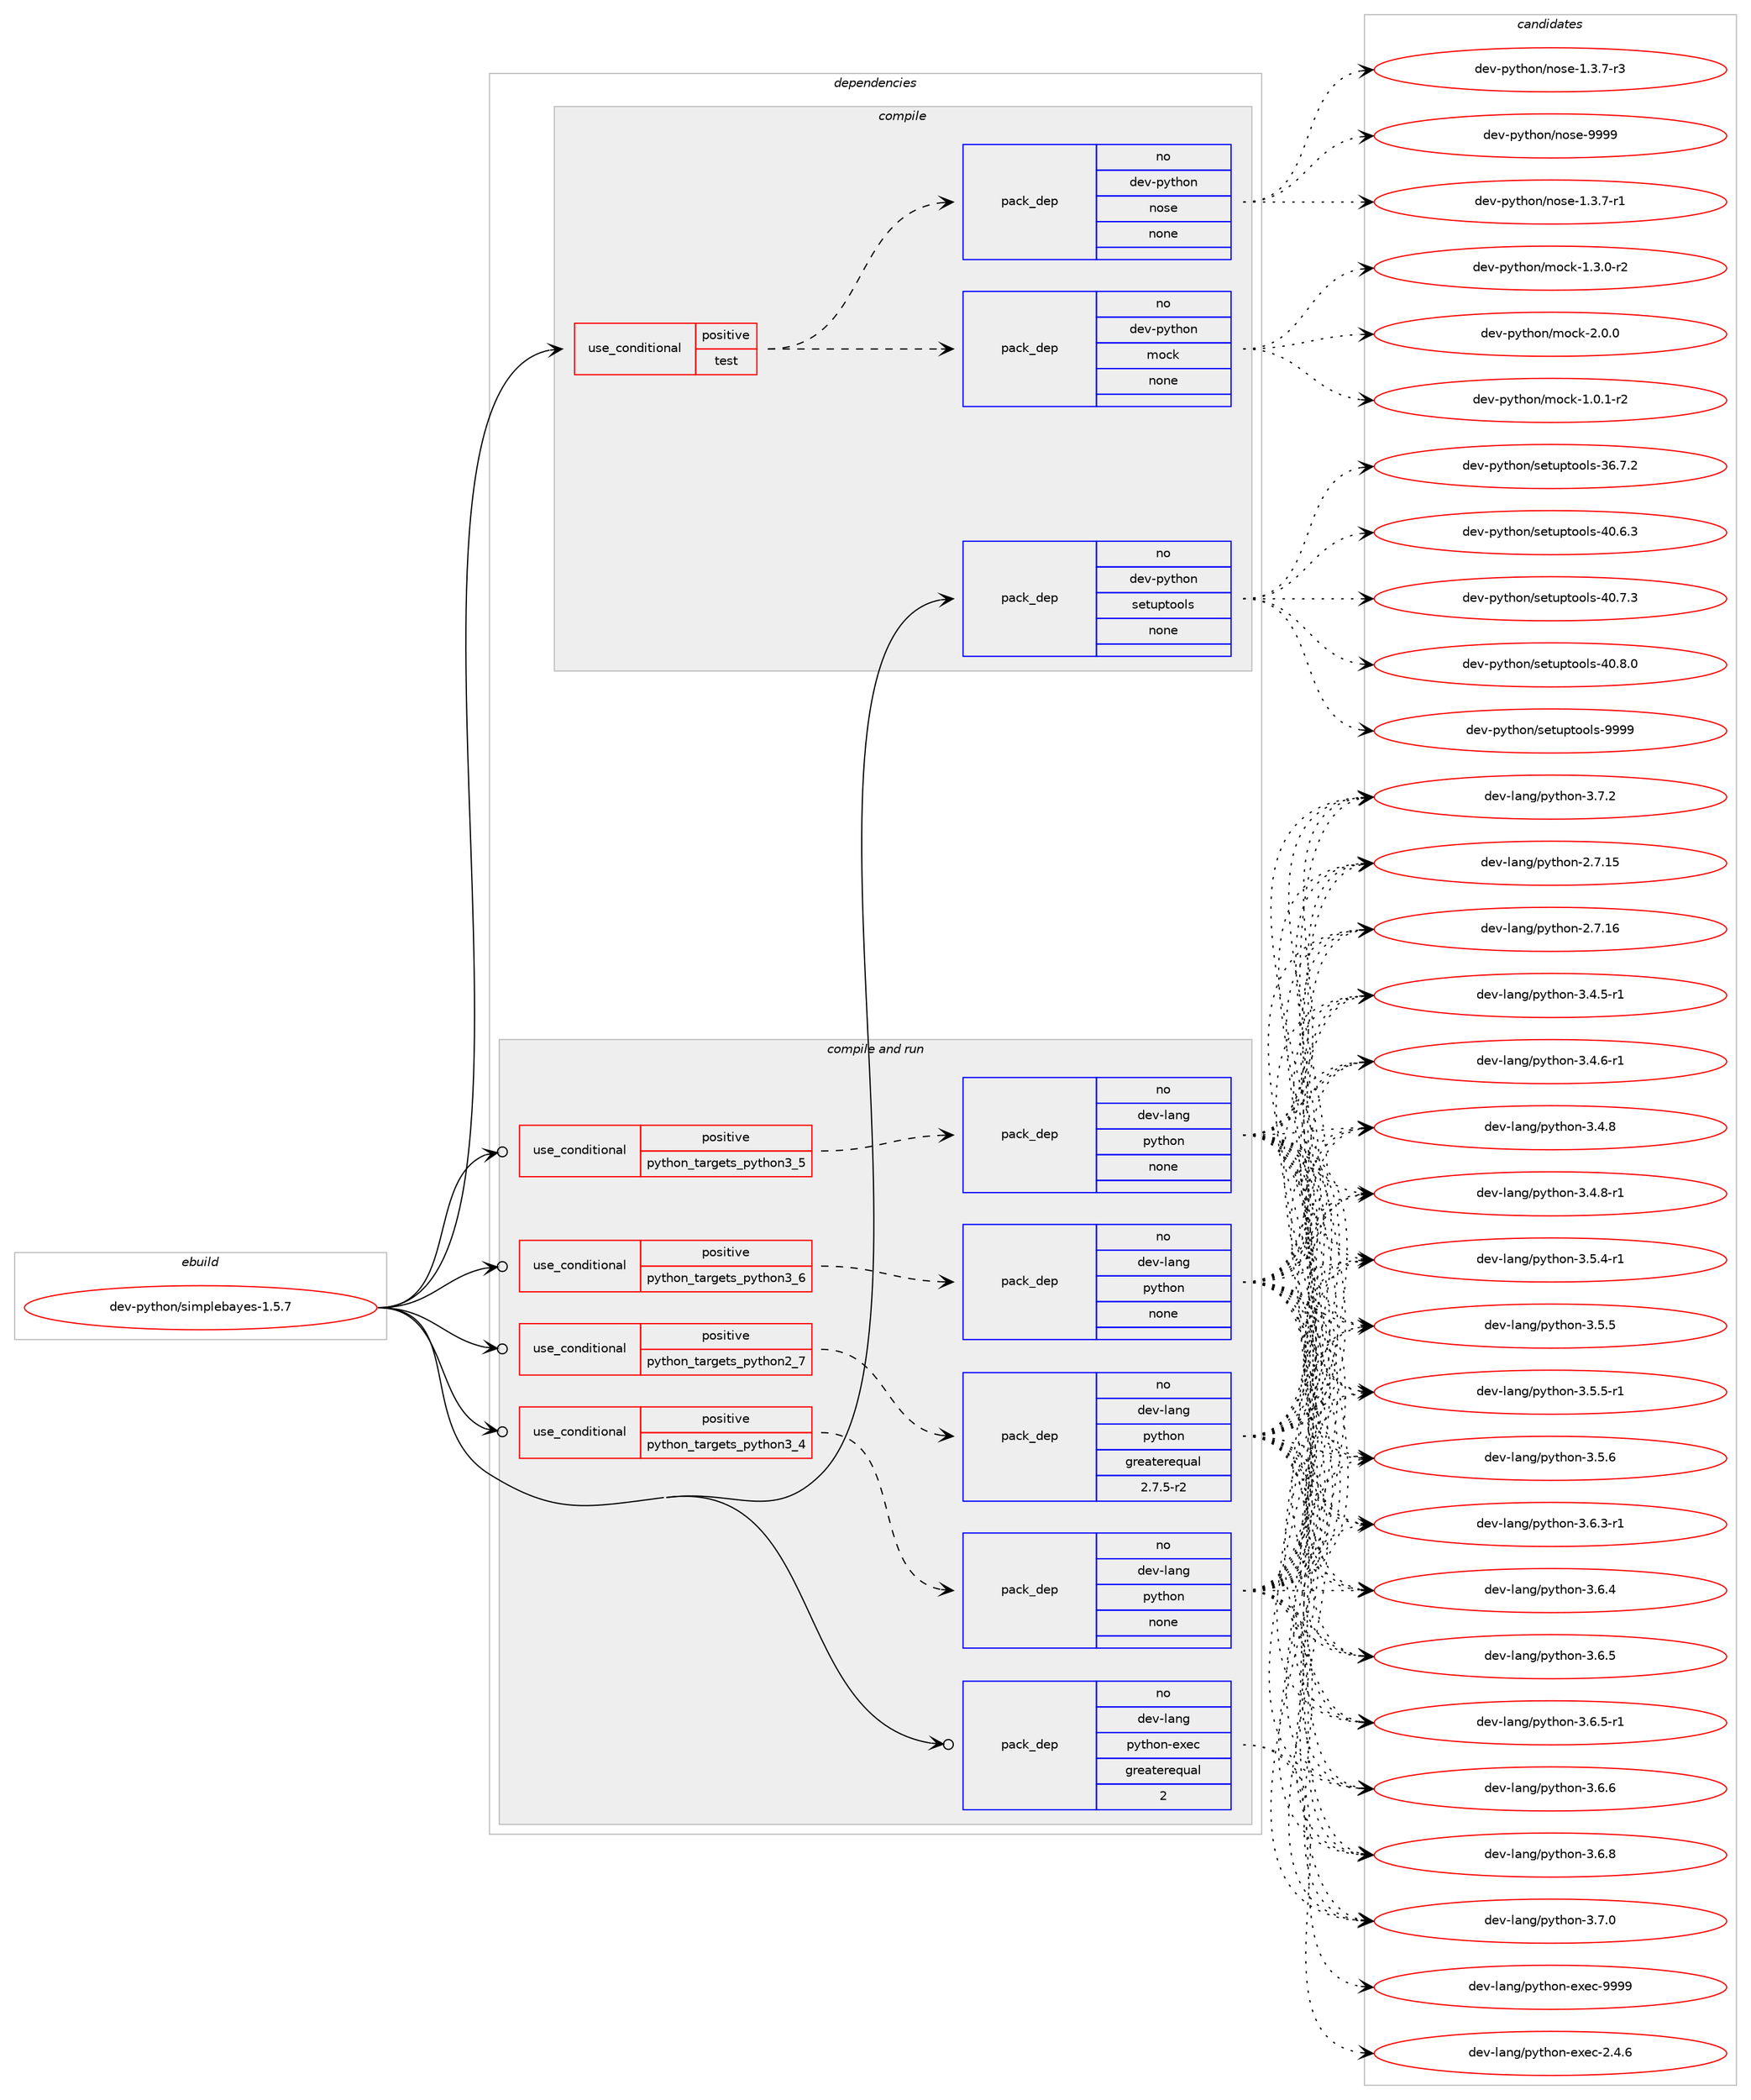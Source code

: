 digraph prolog {

# *************
# Graph options
# *************

newrank=true;
concentrate=true;
compound=true;
graph [rankdir=LR,fontname=Helvetica,fontsize=10,ranksep=1.5];#, ranksep=2.5, nodesep=0.2];
edge  [arrowhead=vee];
node  [fontname=Helvetica,fontsize=10];

# **********
# The ebuild
# **********

subgraph cluster_leftcol {
color=gray;
rank=same;
label=<<i>ebuild</i>>;
id [label="dev-python/simplebayes-1.5.7", color=red, width=4, href="../dev-python/simplebayes-1.5.7.svg"];
}

# ****************
# The dependencies
# ****************

subgraph cluster_midcol {
color=gray;
label=<<i>dependencies</i>>;
subgraph cluster_compile {
fillcolor="#eeeeee";
style=filled;
label=<<i>compile</i>>;
subgraph cond384559 {
dependency1441068 [label=<<TABLE BORDER="0" CELLBORDER="1" CELLSPACING="0" CELLPADDING="4"><TR><TD ROWSPAN="3" CELLPADDING="10">use_conditional</TD></TR><TR><TD>positive</TD></TR><TR><TD>test</TD></TR></TABLE>>, shape=none, color=red];
subgraph pack1033147 {
dependency1441069 [label=<<TABLE BORDER="0" CELLBORDER="1" CELLSPACING="0" CELLPADDING="4" WIDTH="220"><TR><TD ROWSPAN="6" CELLPADDING="30">pack_dep</TD></TR><TR><TD WIDTH="110">no</TD></TR><TR><TD>dev-python</TD></TR><TR><TD>mock</TD></TR><TR><TD>none</TD></TR><TR><TD></TD></TR></TABLE>>, shape=none, color=blue];
}
dependency1441068:e -> dependency1441069:w [weight=20,style="dashed",arrowhead="vee"];
subgraph pack1033148 {
dependency1441070 [label=<<TABLE BORDER="0" CELLBORDER="1" CELLSPACING="0" CELLPADDING="4" WIDTH="220"><TR><TD ROWSPAN="6" CELLPADDING="30">pack_dep</TD></TR><TR><TD WIDTH="110">no</TD></TR><TR><TD>dev-python</TD></TR><TR><TD>nose</TD></TR><TR><TD>none</TD></TR><TR><TD></TD></TR></TABLE>>, shape=none, color=blue];
}
dependency1441068:e -> dependency1441070:w [weight=20,style="dashed",arrowhead="vee"];
}
id:e -> dependency1441068:w [weight=20,style="solid",arrowhead="vee"];
subgraph pack1033149 {
dependency1441071 [label=<<TABLE BORDER="0" CELLBORDER="1" CELLSPACING="0" CELLPADDING="4" WIDTH="220"><TR><TD ROWSPAN="6" CELLPADDING="30">pack_dep</TD></TR><TR><TD WIDTH="110">no</TD></TR><TR><TD>dev-python</TD></TR><TR><TD>setuptools</TD></TR><TR><TD>none</TD></TR><TR><TD></TD></TR></TABLE>>, shape=none, color=blue];
}
id:e -> dependency1441071:w [weight=20,style="solid",arrowhead="vee"];
}
subgraph cluster_compileandrun {
fillcolor="#eeeeee";
style=filled;
label=<<i>compile and run</i>>;
subgraph cond384560 {
dependency1441072 [label=<<TABLE BORDER="0" CELLBORDER="1" CELLSPACING="0" CELLPADDING="4"><TR><TD ROWSPAN="3" CELLPADDING="10">use_conditional</TD></TR><TR><TD>positive</TD></TR><TR><TD>python_targets_python2_7</TD></TR></TABLE>>, shape=none, color=red];
subgraph pack1033150 {
dependency1441073 [label=<<TABLE BORDER="0" CELLBORDER="1" CELLSPACING="0" CELLPADDING="4" WIDTH="220"><TR><TD ROWSPAN="6" CELLPADDING="30">pack_dep</TD></TR><TR><TD WIDTH="110">no</TD></TR><TR><TD>dev-lang</TD></TR><TR><TD>python</TD></TR><TR><TD>greaterequal</TD></TR><TR><TD>2.7.5-r2</TD></TR></TABLE>>, shape=none, color=blue];
}
dependency1441072:e -> dependency1441073:w [weight=20,style="dashed",arrowhead="vee"];
}
id:e -> dependency1441072:w [weight=20,style="solid",arrowhead="odotvee"];
subgraph cond384561 {
dependency1441074 [label=<<TABLE BORDER="0" CELLBORDER="1" CELLSPACING="0" CELLPADDING="4"><TR><TD ROWSPAN="3" CELLPADDING="10">use_conditional</TD></TR><TR><TD>positive</TD></TR><TR><TD>python_targets_python3_4</TD></TR></TABLE>>, shape=none, color=red];
subgraph pack1033151 {
dependency1441075 [label=<<TABLE BORDER="0" CELLBORDER="1" CELLSPACING="0" CELLPADDING="4" WIDTH="220"><TR><TD ROWSPAN="6" CELLPADDING="30">pack_dep</TD></TR><TR><TD WIDTH="110">no</TD></TR><TR><TD>dev-lang</TD></TR><TR><TD>python</TD></TR><TR><TD>none</TD></TR><TR><TD></TD></TR></TABLE>>, shape=none, color=blue];
}
dependency1441074:e -> dependency1441075:w [weight=20,style="dashed",arrowhead="vee"];
}
id:e -> dependency1441074:w [weight=20,style="solid",arrowhead="odotvee"];
subgraph cond384562 {
dependency1441076 [label=<<TABLE BORDER="0" CELLBORDER="1" CELLSPACING="0" CELLPADDING="4"><TR><TD ROWSPAN="3" CELLPADDING="10">use_conditional</TD></TR><TR><TD>positive</TD></TR><TR><TD>python_targets_python3_5</TD></TR></TABLE>>, shape=none, color=red];
subgraph pack1033152 {
dependency1441077 [label=<<TABLE BORDER="0" CELLBORDER="1" CELLSPACING="0" CELLPADDING="4" WIDTH="220"><TR><TD ROWSPAN="6" CELLPADDING="30">pack_dep</TD></TR><TR><TD WIDTH="110">no</TD></TR><TR><TD>dev-lang</TD></TR><TR><TD>python</TD></TR><TR><TD>none</TD></TR><TR><TD></TD></TR></TABLE>>, shape=none, color=blue];
}
dependency1441076:e -> dependency1441077:w [weight=20,style="dashed",arrowhead="vee"];
}
id:e -> dependency1441076:w [weight=20,style="solid",arrowhead="odotvee"];
subgraph cond384563 {
dependency1441078 [label=<<TABLE BORDER="0" CELLBORDER="1" CELLSPACING="0" CELLPADDING="4"><TR><TD ROWSPAN="3" CELLPADDING="10">use_conditional</TD></TR><TR><TD>positive</TD></TR><TR><TD>python_targets_python3_6</TD></TR></TABLE>>, shape=none, color=red];
subgraph pack1033153 {
dependency1441079 [label=<<TABLE BORDER="0" CELLBORDER="1" CELLSPACING="0" CELLPADDING="4" WIDTH="220"><TR><TD ROWSPAN="6" CELLPADDING="30">pack_dep</TD></TR><TR><TD WIDTH="110">no</TD></TR><TR><TD>dev-lang</TD></TR><TR><TD>python</TD></TR><TR><TD>none</TD></TR><TR><TD></TD></TR></TABLE>>, shape=none, color=blue];
}
dependency1441078:e -> dependency1441079:w [weight=20,style="dashed",arrowhead="vee"];
}
id:e -> dependency1441078:w [weight=20,style="solid",arrowhead="odotvee"];
subgraph pack1033154 {
dependency1441080 [label=<<TABLE BORDER="0" CELLBORDER="1" CELLSPACING="0" CELLPADDING="4" WIDTH="220"><TR><TD ROWSPAN="6" CELLPADDING="30">pack_dep</TD></TR><TR><TD WIDTH="110">no</TD></TR><TR><TD>dev-lang</TD></TR><TR><TD>python-exec</TD></TR><TR><TD>greaterequal</TD></TR><TR><TD>2</TD></TR></TABLE>>, shape=none, color=blue];
}
id:e -> dependency1441080:w [weight=20,style="solid",arrowhead="odotvee"];
}
subgraph cluster_run {
fillcolor="#eeeeee";
style=filled;
label=<<i>run</i>>;
}
}

# **************
# The candidates
# **************

subgraph cluster_choices {
rank=same;
color=gray;
label=<<i>candidates</i>>;

subgraph choice1033147 {
color=black;
nodesep=1;
choice1001011184511212111610411111047109111991074549464846494511450 [label="dev-python/mock-1.0.1-r2", color=red, width=4,href="../dev-python/mock-1.0.1-r2.svg"];
choice1001011184511212111610411111047109111991074549465146484511450 [label="dev-python/mock-1.3.0-r2", color=red, width=4,href="../dev-python/mock-1.3.0-r2.svg"];
choice100101118451121211161041111104710911199107455046484648 [label="dev-python/mock-2.0.0", color=red, width=4,href="../dev-python/mock-2.0.0.svg"];
dependency1441069:e -> choice1001011184511212111610411111047109111991074549464846494511450:w [style=dotted,weight="100"];
dependency1441069:e -> choice1001011184511212111610411111047109111991074549465146484511450:w [style=dotted,weight="100"];
dependency1441069:e -> choice100101118451121211161041111104710911199107455046484648:w [style=dotted,weight="100"];
}
subgraph choice1033148 {
color=black;
nodesep=1;
choice10010111845112121116104111110471101111151014549465146554511449 [label="dev-python/nose-1.3.7-r1", color=red, width=4,href="../dev-python/nose-1.3.7-r1.svg"];
choice10010111845112121116104111110471101111151014549465146554511451 [label="dev-python/nose-1.3.7-r3", color=red, width=4,href="../dev-python/nose-1.3.7-r3.svg"];
choice10010111845112121116104111110471101111151014557575757 [label="dev-python/nose-9999", color=red, width=4,href="../dev-python/nose-9999.svg"];
dependency1441070:e -> choice10010111845112121116104111110471101111151014549465146554511449:w [style=dotted,weight="100"];
dependency1441070:e -> choice10010111845112121116104111110471101111151014549465146554511451:w [style=dotted,weight="100"];
dependency1441070:e -> choice10010111845112121116104111110471101111151014557575757:w [style=dotted,weight="100"];
}
subgraph choice1033149 {
color=black;
nodesep=1;
choice100101118451121211161041111104711510111611711211611111110811545515446554650 [label="dev-python/setuptools-36.7.2", color=red, width=4,href="../dev-python/setuptools-36.7.2.svg"];
choice100101118451121211161041111104711510111611711211611111110811545524846544651 [label="dev-python/setuptools-40.6.3", color=red, width=4,href="../dev-python/setuptools-40.6.3.svg"];
choice100101118451121211161041111104711510111611711211611111110811545524846554651 [label="dev-python/setuptools-40.7.3", color=red, width=4,href="../dev-python/setuptools-40.7.3.svg"];
choice100101118451121211161041111104711510111611711211611111110811545524846564648 [label="dev-python/setuptools-40.8.0", color=red, width=4,href="../dev-python/setuptools-40.8.0.svg"];
choice10010111845112121116104111110471151011161171121161111111081154557575757 [label="dev-python/setuptools-9999", color=red, width=4,href="../dev-python/setuptools-9999.svg"];
dependency1441071:e -> choice100101118451121211161041111104711510111611711211611111110811545515446554650:w [style=dotted,weight="100"];
dependency1441071:e -> choice100101118451121211161041111104711510111611711211611111110811545524846544651:w [style=dotted,weight="100"];
dependency1441071:e -> choice100101118451121211161041111104711510111611711211611111110811545524846554651:w [style=dotted,weight="100"];
dependency1441071:e -> choice100101118451121211161041111104711510111611711211611111110811545524846564648:w [style=dotted,weight="100"];
dependency1441071:e -> choice10010111845112121116104111110471151011161171121161111111081154557575757:w [style=dotted,weight="100"];
}
subgraph choice1033150 {
color=black;
nodesep=1;
choice10010111845108971101034711212111610411111045504655464953 [label="dev-lang/python-2.7.15", color=red, width=4,href="../dev-lang/python-2.7.15.svg"];
choice10010111845108971101034711212111610411111045504655464954 [label="dev-lang/python-2.7.16", color=red, width=4,href="../dev-lang/python-2.7.16.svg"];
choice1001011184510897110103471121211161041111104551465246534511449 [label="dev-lang/python-3.4.5-r1", color=red, width=4,href="../dev-lang/python-3.4.5-r1.svg"];
choice1001011184510897110103471121211161041111104551465246544511449 [label="dev-lang/python-3.4.6-r1", color=red, width=4,href="../dev-lang/python-3.4.6-r1.svg"];
choice100101118451089711010347112121116104111110455146524656 [label="dev-lang/python-3.4.8", color=red, width=4,href="../dev-lang/python-3.4.8.svg"];
choice1001011184510897110103471121211161041111104551465246564511449 [label="dev-lang/python-3.4.8-r1", color=red, width=4,href="../dev-lang/python-3.4.8-r1.svg"];
choice1001011184510897110103471121211161041111104551465346524511449 [label="dev-lang/python-3.5.4-r1", color=red, width=4,href="../dev-lang/python-3.5.4-r1.svg"];
choice100101118451089711010347112121116104111110455146534653 [label="dev-lang/python-3.5.5", color=red, width=4,href="../dev-lang/python-3.5.5.svg"];
choice1001011184510897110103471121211161041111104551465346534511449 [label="dev-lang/python-3.5.5-r1", color=red, width=4,href="../dev-lang/python-3.5.5-r1.svg"];
choice100101118451089711010347112121116104111110455146534654 [label="dev-lang/python-3.5.6", color=red, width=4,href="../dev-lang/python-3.5.6.svg"];
choice1001011184510897110103471121211161041111104551465446514511449 [label="dev-lang/python-3.6.3-r1", color=red, width=4,href="../dev-lang/python-3.6.3-r1.svg"];
choice100101118451089711010347112121116104111110455146544652 [label="dev-lang/python-3.6.4", color=red, width=4,href="../dev-lang/python-3.6.4.svg"];
choice100101118451089711010347112121116104111110455146544653 [label="dev-lang/python-3.6.5", color=red, width=4,href="../dev-lang/python-3.6.5.svg"];
choice1001011184510897110103471121211161041111104551465446534511449 [label="dev-lang/python-3.6.5-r1", color=red, width=4,href="../dev-lang/python-3.6.5-r1.svg"];
choice100101118451089711010347112121116104111110455146544654 [label="dev-lang/python-3.6.6", color=red, width=4,href="../dev-lang/python-3.6.6.svg"];
choice100101118451089711010347112121116104111110455146544656 [label="dev-lang/python-3.6.8", color=red, width=4,href="../dev-lang/python-3.6.8.svg"];
choice100101118451089711010347112121116104111110455146554648 [label="dev-lang/python-3.7.0", color=red, width=4,href="../dev-lang/python-3.7.0.svg"];
choice100101118451089711010347112121116104111110455146554650 [label="dev-lang/python-3.7.2", color=red, width=4,href="../dev-lang/python-3.7.2.svg"];
dependency1441073:e -> choice10010111845108971101034711212111610411111045504655464953:w [style=dotted,weight="100"];
dependency1441073:e -> choice10010111845108971101034711212111610411111045504655464954:w [style=dotted,weight="100"];
dependency1441073:e -> choice1001011184510897110103471121211161041111104551465246534511449:w [style=dotted,weight="100"];
dependency1441073:e -> choice1001011184510897110103471121211161041111104551465246544511449:w [style=dotted,weight="100"];
dependency1441073:e -> choice100101118451089711010347112121116104111110455146524656:w [style=dotted,weight="100"];
dependency1441073:e -> choice1001011184510897110103471121211161041111104551465246564511449:w [style=dotted,weight="100"];
dependency1441073:e -> choice1001011184510897110103471121211161041111104551465346524511449:w [style=dotted,weight="100"];
dependency1441073:e -> choice100101118451089711010347112121116104111110455146534653:w [style=dotted,weight="100"];
dependency1441073:e -> choice1001011184510897110103471121211161041111104551465346534511449:w [style=dotted,weight="100"];
dependency1441073:e -> choice100101118451089711010347112121116104111110455146534654:w [style=dotted,weight="100"];
dependency1441073:e -> choice1001011184510897110103471121211161041111104551465446514511449:w [style=dotted,weight="100"];
dependency1441073:e -> choice100101118451089711010347112121116104111110455146544652:w [style=dotted,weight="100"];
dependency1441073:e -> choice100101118451089711010347112121116104111110455146544653:w [style=dotted,weight="100"];
dependency1441073:e -> choice1001011184510897110103471121211161041111104551465446534511449:w [style=dotted,weight="100"];
dependency1441073:e -> choice100101118451089711010347112121116104111110455146544654:w [style=dotted,weight="100"];
dependency1441073:e -> choice100101118451089711010347112121116104111110455146544656:w [style=dotted,weight="100"];
dependency1441073:e -> choice100101118451089711010347112121116104111110455146554648:w [style=dotted,weight="100"];
dependency1441073:e -> choice100101118451089711010347112121116104111110455146554650:w [style=dotted,weight="100"];
}
subgraph choice1033151 {
color=black;
nodesep=1;
choice10010111845108971101034711212111610411111045504655464953 [label="dev-lang/python-2.7.15", color=red, width=4,href="../dev-lang/python-2.7.15.svg"];
choice10010111845108971101034711212111610411111045504655464954 [label="dev-lang/python-2.7.16", color=red, width=4,href="../dev-lang/python-2.7.16.svg"];
choice1001011184510897110103471121211161041111104551465246534511449 [label="dev-lang/python-3.4.5-r1", color=red, width=4,href="../dev-lang/python-3.4.5-r1.svg"];
choice1001011184510897110103471121211161041111104551465246544511449 [label="dev-lang/python-3.4.6-r1", color=red, width=4,href="../dev-lang/python-3.4.6-r1.svg"];
choice100101118451089711010347112121116104111110455146524656 [label="dev-lang/python-3.4.8", color=red, width=4,href="../dev-lang/python-3.4.8.svg"];
choice1001011184510897110103471121211161041111104551465246564511449 [label="dev-lang/python-3.4.8-r1", color=red, width=4,href="../dev-lang/python-3.4.8-r1.svg"];
choice1001011184510897110103471121211161041111104551465346524511449 [label="dev-lang/python-3.5.4-r1", color=red, width=4,href="../dev-lang/python-3.5.4-r1.svg"];
choice100101118451089711010347112121116104111110455146534653 [label="dev-lang/python-3.5.5", color=red, width=4,href="../dev-lang/python-3.5.5.svg"];
choice1001011184510897110103471121211161041111104551465346534511449 [label="dev-lang/python-3.5.5-r1", color=red, width=4,href="../dev-lang/python-3.5.5-r1.svg"];
choice100101118451089711010347112121116104111110455146534654 [label="dev-lang/python-3.5.6", color=red, width=4,href="../dev-lang/python-3.5.6.svg"];
choice1001011184510897110103471121211161041111104551465446514511449 [label="dev-lang/python-3.6.3-r1", color=red, width=4,href="../dev-lang/python-3.6.3-r1.svg"];
choice100101118451089711010347112121116104111110455146544652 [label="dev-lang/python-3.6.4", color=red, width=4,href="../dev-lang/python-3.6.4.svg"];
choice100101118451089711010347112121116104111110455146544653 [label="dev-lang/python-3.6.5", color=red, width=4,href="../dev-lang/python-3.6.5.svg"];
choice1001011184510897110103471121211161041111104551465446534511449 [label="dev-lang/python-3.6.5-r1", color=red, width=4,href="../dev-lang/python-3.6.5-r1.svg"];
choice100101118451089711010347112121116104111110455146544654 [label="dev-lang/python-3.6.6", color=red, width=4,href="../dev-lang/python-3.6.6.svg"];
choice100101118451089711010347112121116104111110455146544656 [label="dev-lang/python-3.6.8", color=red, width=4,href="../dev-lang/python-3.6.8.svg"];
choice100101118451089711010347112121116104111110455146554648 [label="dev-lang/python-3.7.0", color=red, width=4,href="../dev-lang/python-3.7.0.svg"];
choice100101118451089711010347112121116104111110455146554650 [label="dev-lang/python-3.7.2", color=red, width=4,href="../dev-lang/python-3.7.2.svg"];
dependency1441075:e -> choice10010111845108971101034711212111610411111045504655464953:w [style=dotted,weight="100"];
dependency1441075:e -> choice10010111845108971101034711212111610411111045504655464954:w [style=dotted,weight="100"];
dependency1441075:e -> choice1001011184510897110103471121211161041111104551465246534511449:w [style=dotted,weight="100"];
dependency1441075:e -> choice1001011184510897110103471121211161041111104551465246544511449:w [style=dotted,weight="100"];
dependency1441075:e -> choice100101118451089711010347112121116104111110455146524656:w [style=dotted,weight="100"];
dependency1441075:e -> choice1001011184510897110103471121211161041111104551465246564511449:w [style=dotted,weight="100"];
dependency1441075:e -> choice1001011184510897110103471121211161041111104551465346524511449:w [style=dotted,weight="100"];
dependency1441075:e -> choice100101118451089711010347112121116104111110455146534653:w [style=dotted,weight="100"];
dependency1441075:e -> choice1001011184510897110103471121211161041111104551465346534511449:w [style=dotted,weight="100"];
dependency1441075:e -> choice100101118451089711010347112121116104111110455146534654:w [style=dotted,weight="100"];
dependency1441075:e -> choice1001011184510897110103471121211161041111104551465446514511449:w [style=dotted,weight="100"];
dependency1441075:e -> choice100101118451089711010347112121116104111110455146544652:w [style=dotted,weight="100"];
dependency1441075:e -> choice100101118451089711010347112121116104111110455146544653:w [style=dotted,weight="100"];
dependency1441075:e -> choice1001011184510897110103471121211161041111104551465446534511449:w [style=dotted,weight="100"];
dependency1441075:e -> choice100101118451089711010347112121116104111110455146544654:w [style=dotted,weight="100"];
dependency1441075:e -> choice100101118451089711010347112121116104111110455146544656:w [style=dotted,weight="100"];
dependency1441075:e -> choice100101118451089711010347112121116104111110455146554648:w [style=dotted,weight="100"];
dependency1441075:e -> choice100101118451089711010347112121116104111110455146554650:w [style=dotted,weight="100"];
}
subgraph choice1033152 {
color=black;
nodesep=1;
choice10010111845108971101034711212111610411111045504655464953 [label="dev-lang/python-2.7.15", color=red, width=4,href="../dev-lang/python-2.7.15.svg"];
choice10010111845108971101034711212111610411111045504655464954 [label="dev-lang/python-2.7.16", color=red, width=4,href="../dev-lang/python-2.7.16.svg"];
choice1001011184510897110103471121211161041111104551465246534511449 [label="dev-lang/python-3.4.5-r1", color=red, width=4,href="../dev-lang/python-3.4.5-r1.svg"];
choice1001011184510897110103471121211161041111104551465246544511449 [label="dev-lang/python-3.4.6-r1", color=red, width=4,href="../dev-lang/python-3.4.6-r1.svg"];
choice100101118451089711010347112121116104111110455146524656 [label="dev-lang/python-3.4.8", color=red, width=4,href="../dev-lang/python-3.4.8.svg"];
choice1001011184510897110103471121211161041111104551465246564511449 [label="dev-lang/python-3.4.8-r1", color=red, width=4,href="../dev-lang/python-3.4.8-r1.svg"];
choice1001011184510897110103471121211161041111104551465346524511449 [label="dev-lang/python-3.5.4-r1", color=red, width=4,href="../dev-lang/python-3.5.4-r1.svg"];
choice100101118451089711010347112121116104111110455146534653 [label="dev-lang/python-3.5.5", color=red, width=4,href="../dev-lang/python-3.5.5.svg"];
choice1001011184510897110103471121211161041111104551465346534511449 [label="dev-lang/python-3.5.5-r1", color=red, width=4,href="../dev-lang/python-3.5.5-r1.svg"];
choice100101118451089711010347112121116104111110455146534654 [label="dev-lang/python-3.5.6", color=red, width=4,href="../dev-lang/python-3.5.6.svg"];
choice1001011184510897110103471121211161041111104551465446514511449 [label="dev-lang/python-3.6.3-r1", color=red, width=4,href="../dev-lang/python-3.6.3-r1.svg"];
choice100101118451089711010347112121116104111110455146544652 [label="dev-lang/python-3.6.4", color=red, width=4,href="../dev-lang/python-3.6.4.svg"];
choice100101118451089711010347112121116104111110455146544653 [label="dev-lang/python-3.6.5", color=red, width=4,href="../dev-lang/python-3.6.5.svg"];
choice1001011184510897110103471121211161041111104551465446534511449 [label="dev-lang/python-3.6.5-r1", color=red, width=4,href="../dev-lang/python-3.6.5-r1.svg"];
choice100101118451089711010347112121116104111110455146544654 [label="dev-lang/python-3.6.6", color=red, width=4,href="../dev-lang/python-3.6.6.svg"];
choice100101118451089711010347112121116104111110455146544656 [label="dev-lang/python-3.6.8", color=red, width=4,href="../dev-lang/python-3.6.8.svg"];
choice100101118451089711010347112121116104111110455146554648 [label="dev-lang/python-3.7.0", color=red, width=4,href="../dev-lang/python-3.7.0.svg"];
choice100101118451089711010347112121116104111110455146554650 [label="dev-lang/python-3.7.2", color=red, width=4,href="../dev-lang/python-3.7.2.svg"];
dependency1441077:e -> choice10010111845108971101034711212111610411111045504655464953:w [style=dotted,weight="100"];
dependency1441077:e -> choice10010111845108971101034711212111610411111045504655464954:w [style=dotted,weight="100"];
dependency1441077:e -> choice1001011184510897110103471121211161041111104551465246534511449:w [style=dotted,weight="100"];
dependency1441077:e -> choice1001011184510897110103471121211161041111104551465246544511449:w [style=dotted,weight="100"];
dependency1441077:e -> choice100101118451089711010347112121116104111110455146524656:w [style=dotted,weight="100"];
dependency1441077:e -> choice1001011184510897110103471121211161041111104551465246564511449:w [style=dotted,weight="100"];
dependency1441077:e -> choice1001011184510897110103471121211161041111104551465346524511449:w [style=dotted,weight="100"];
dependency1441077:e -> choice100101118451089711010347112121116104111110455146534653:w [style=dotted,weight="100"];
dependency1441077:e -> choice1001011184510897110103471121211161041111104551465346534511449:w [style=dotted,weight="100"];
dependency1441077:e -> choice100101118451089711010347112121116104111110455146534654:w [style=dotted,weight="100"];
dependency1441077:e -> choice1001011184510897110103471121211161041111104551465446514511449:w [style=dotted,weight="100"];
dependency1441077:e -> choice100101118451089711010347112121116104111110455146544652:w [style=dotted,weight="100"];
dependency1441077:e -> choice100101118451089711010347112121116104111110455146544653:w [style=dotted,weight="100"];
dependency1441077:e -> choice1001011184510897110103471121211161041111104551465446534511449:w [style=dotted,weight="100"];
dependency1441077:e -> choice100101118451089711010347112121116104111110455146544654:w [style=dotted,weight="100"];
dependency1441077:e -> choice100101118451089711010347112121116104111110455146544656:w [style=dotted,weight="100"];
dependency1441077:e -> choice100101118451089711010347112121116104111110455146554648:w [style=dotted,weight="100"];
dependency1441077:e -> choice100101118451089711010347112121116104111110455146554650:w [style=dotted,weight="100"];
}
subgraph choice1033153 {
color=black;
nodesep=1;
choice10010111845108971101034711212111610411111045504655464953 [label="dev-lang/python-2.7.15", color=red, width=4,href="../dev-lang/python-2.7.15.svg"];
choice10010111845108971101034711212111610411111045504655464954 [label="dev-lang/python-2.7.16", color=red, width=4,href="../dev-lang/python-2.7.16.svg"];
choice1001011184510897110103471121211161041111104551465246534511449 [label="dev-lang/python-3.4.5-r1", color=red, width=4,href="../dev-lang/python-3.4.5-r1.svg"];
choice1001011184510897110103471121211161041111104551465246544511449 [label="dev-lang/python-3.4.6-r1", color=red, width=4,href="../dev-lang/python-3.4.6-r1.svg"];
choice100101118451089711010347112121116104111110455146524656 [label="dev-lang/python-3.4.8", color=red, width=4,href="../dev-lang/python-3.4.8.svg"];
choice1001011184510897110103471121211161041111104551465246564511449 [label="dev-lang/python-3.4.8-r1", color=red, width=4,href="../dev-lang/python-3.4.8-r1.svg"];
choice1001011184510897110103471121211161041111104551465346524511449 [label="dev-lang/python-3.5.4-r1", color=red, width=4,href="../dev-lang/python-3.5.4-r1.svg"];
choice100101118451089711010347112121116104111110455146534653 [label="dev-lang/python-3.5.5", color=red, width=4,href="../dev-lang/python-3.5.5.svg"];
choice1001011184510897110103471121211161041111104551465346534511449 [label="dev-lang/python-3.5.5-r1", color=red, width=4,href="../dev-lang/python-3.5.5-r1.svg"];
choice100101118451089711010347112121116104111110455146534654 [label="dev-lang/python-3.5.6", color=red, width=4,href="../dev-lang/python-3.5.6.svg"];
choice1001011184510897110103471121211161041111104551465446514511449 [label="dev-lang/python-3.6.3-r1", color=red, width=4,href="../dev-lang/python-3.6.3-r1.svg"];
choice100101118451089711010347112121116104111110455146544652 [label="dev-lang/python-3.6.4", color=red, width=4,href="../dev-lang/python-3.6.4.svg"];
choice100101118451089711010347112121116104111110455146544653 [label="dev-lang/python-3.6.5", color=red, width=4,href="../dev-lang/python-3.6.5.svg"];
choice1001011184510897110103471121211161041111104551465446534511449 [label="dev-lang/python-3.6.5-r1", color=red, width=4,href="../dev-lang/python-3.6.5-r1.svg"];
choice100101118451089711010347112121116104111110455146544654 [label="dev-lang/python-3.6.6", color=red, width=4,href="../dev-lang/python-3.6.6.svg"];
choice100101118451089711010347112121116104111110455146544656 [label="dev-lang/python-3.6.8", color=red, width=4,href="../dev-lang/python-3.6.8.svg"];
choice100101118451089711010347112121116104111110455146554648 [label="dev-lang/python-3.7.0", color=red, width=4,href="../dev-lang/python-3.7.0.svg"];
choice100101118451089711010347112121116104111110455146554650 [label="dev-lang/python-3.7.2", color=red, width=4,href="../dev-lang/python-3.7.2.svg"];
dependency1441079:e -> choice10010111845108971101034711212111610411111045504655464953:w [style=dotted,weight="100"];
dependency1441079:e -> choice10010111845108971101034711212111610411111045504655464954:w [style=dotted,weight="100"];
dependency1441079:e -> choice1001011184510897110103471121211161041111104551465246534511449:w [style=dotted,weight="100"];
dependency1441079:e -> choice1001011184510897110103471121211161041111104551465246544511449:w [style=dotted,weight="100"];
dependency1441079:e -> choice100101118451089711010347112121116104111110455146524656:w [style=dotted,weight="100"];
dependency1441079:e -> choice1001011184510897110103471121211161041111104551465246564511449:w [style=dotted,weight="100"];
dependency1441079:e -> choice1001011184510897110103471121211161041111104551465346524511449:w [style=dotted,weight="100"];
dependency1441079:e -> choice100101118451089711010347112121116104111110455146534653:w [style=dotted,weight="100"];
dependency1441079:e -> choice1001011184510897110103471121211161041111104551465346534511449:w [style=dotted,weight="100"];
dependency1441079:e -> choice100101118451089711010347112121116104111110455146534654:w [style=dotted,weight="100"];
dependency1441079:e -> choice1001011184510897110103471121211161041111104551465446514511449:w [style=dotted,weight="100"];
dependency1441079:e -> choice100101118451089711010347112121116104111110455146544652:w [style=dotted,weight="100"];
dependency1441079:e -> choice100101118451089711010347112121116104111110455146544653:w [style=dotted,weight="100"];
dependency1441079:e -> choice1001011184510897110103471121211161041111104551465446534511449:w [style=dotted,weight="100"];
dependency1441079:e -> choice100101118451089711010347112121116104111110455146544654:w [style=dotted,weight="100"];
dependency1441079:e -> choice100101118451089711010347112121116104111110455146544656:w [style=dotted,weight="100"];
dependency1441079:e -> choice100101118451089711010347112121116104111110455146554648:w [style=dotted,weight="100"];
dependency1441079:e -> choice100101118451089711010347112121116104111110455146554650:w [style=dotted,weight="100"];
}
subgraph choice1033154 {
color=black;
nodesep=1;
choice1001011184510897110103471121211161041111104510112010199455046524654 [label="dev-lang/python-exec-2.4.6", color=red, width=4,href="../dev-lang/python-exec-2.4.6.svg"];
choice10010111845108971101034711212111610411111045101120101994557575757 [label="dev-lang/python-exec-9999", color=red, width=4,href="../dev-lang/python-exec-9999.svg"];
dependency1441080:e -> choice1001011184510897110103471121211161041111104510112010199455046524654:w [style=dotted,weight="100"];
dependency1441080:e -> choice10010111845108971101034711212111610411111045101120101994557575757:w [style=dotted,weight="100"];
}
}

}
